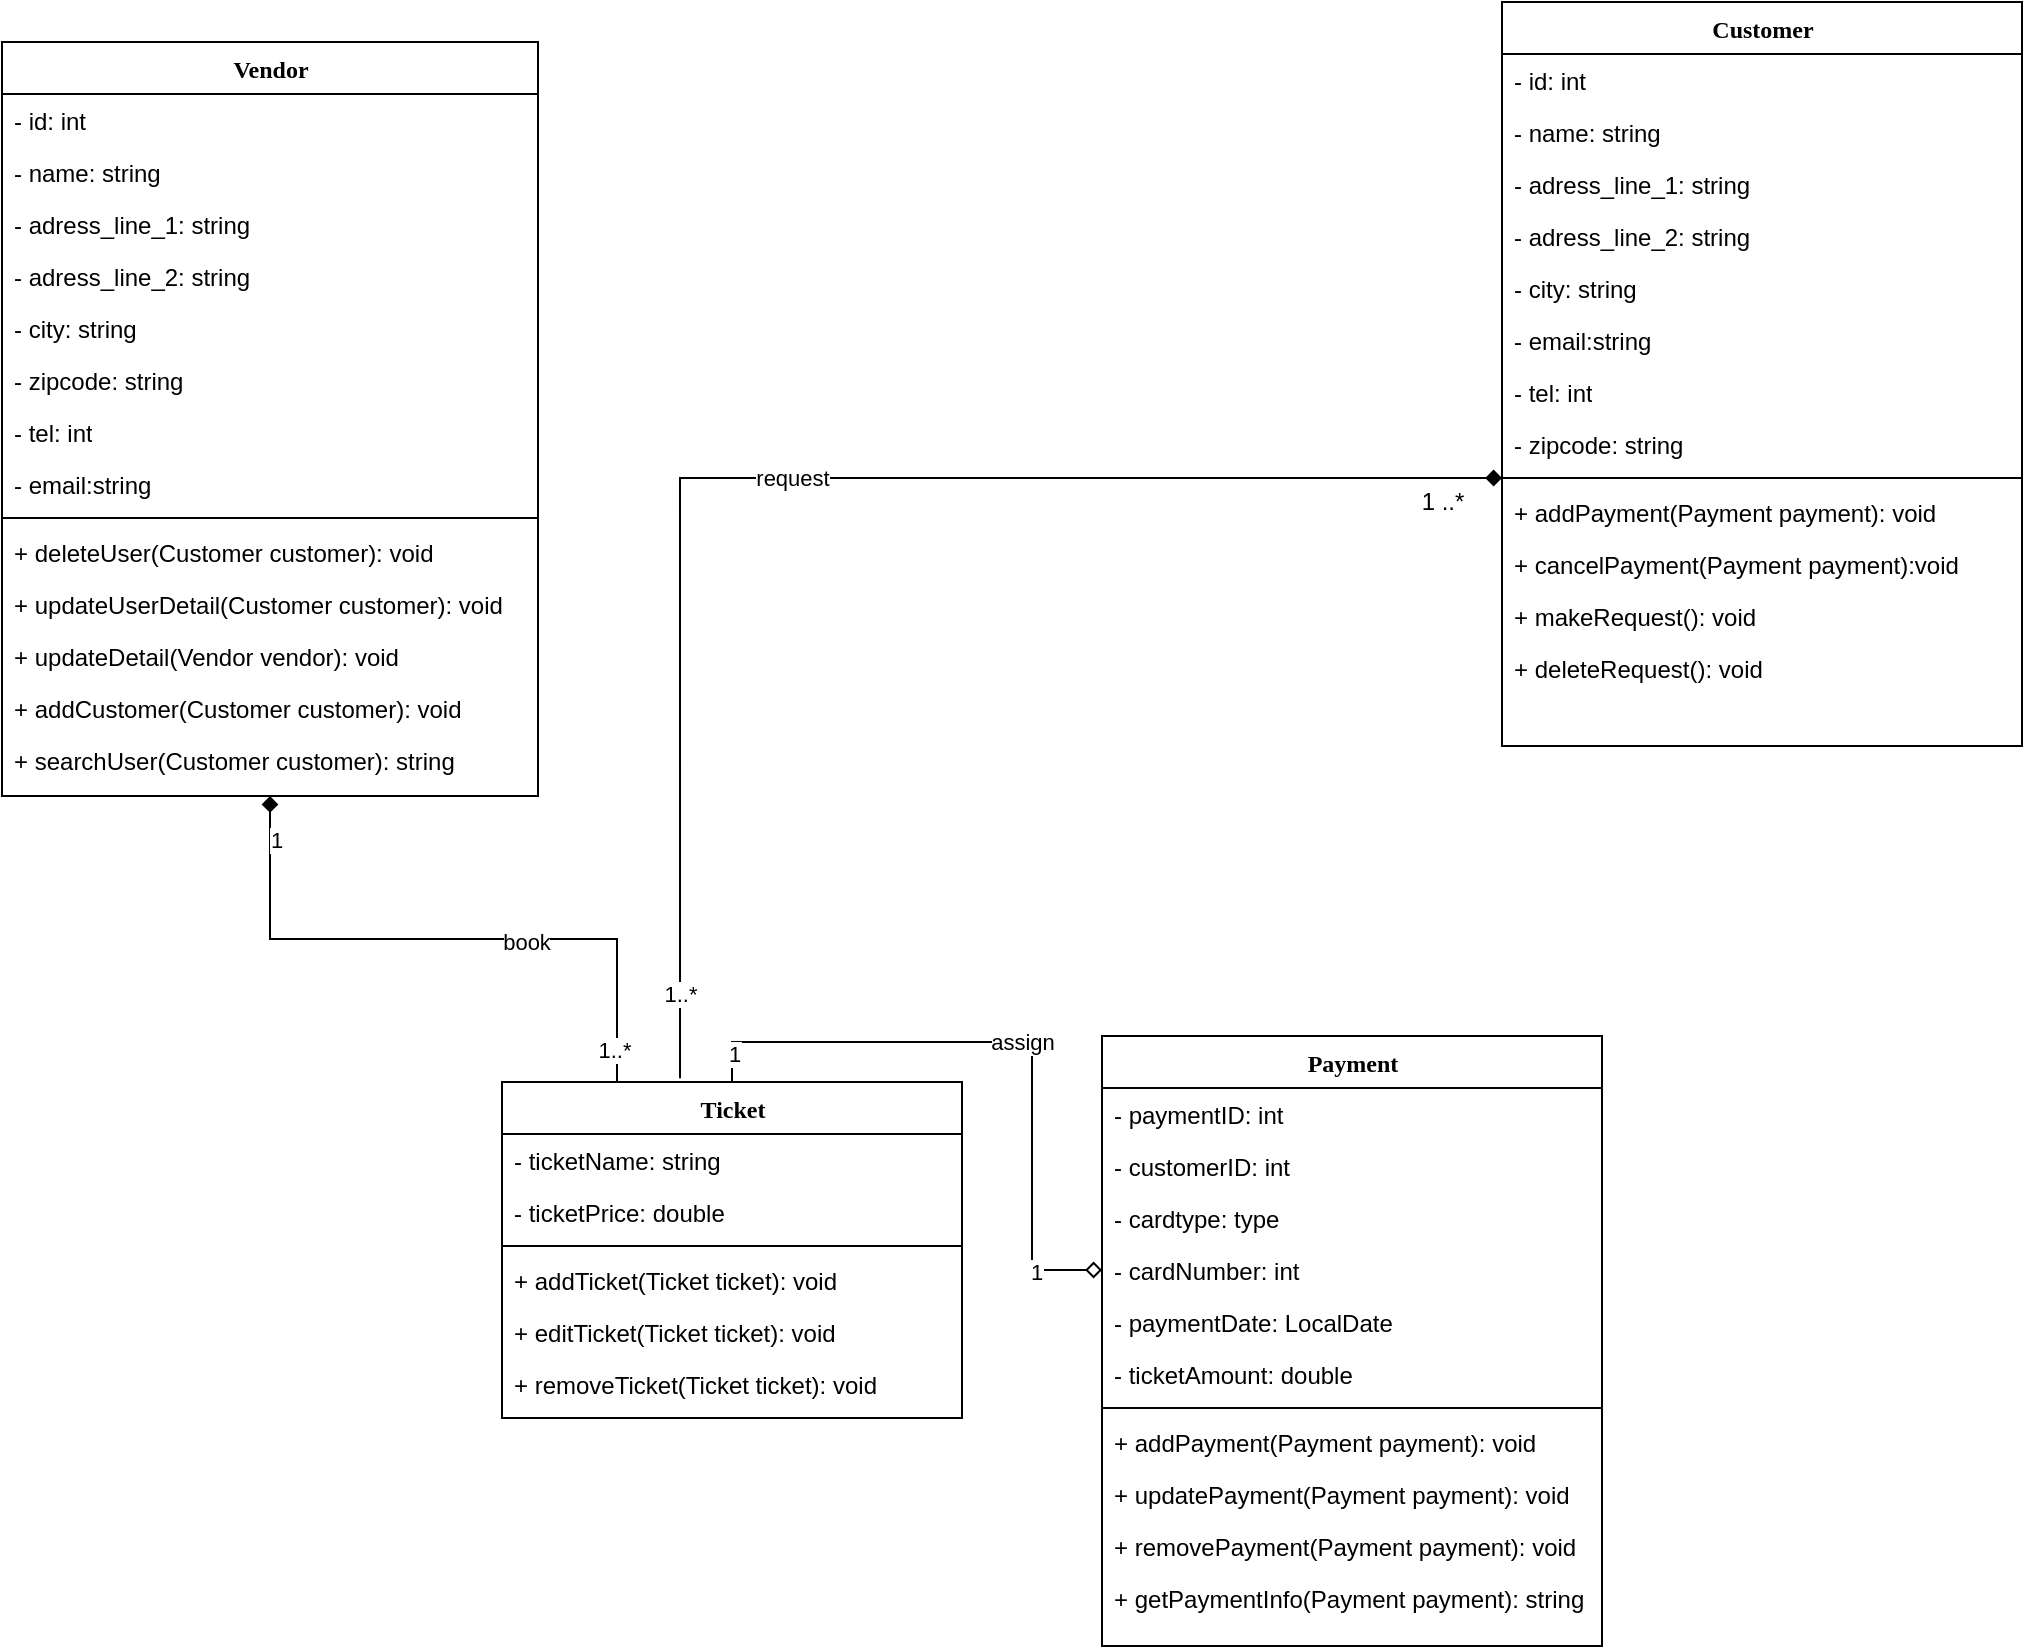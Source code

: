 <mxfile version="15.9.6" type="github">
  <diagram name="Page-1" id="6133507b-19e7-1e82-6fc7-422aa6c4b21f">
    <mxGraphModel dx="2733" dy="1865" grid="1" gridSize="10" guides="1" tooltips="1" connect="1" arrows="1" fold="1" page="1" pageScale="1" pageWidth="1100" pageHeight="850" background="none" math="0" shadow="0">
      <root>
        <mxCell id="0" />
        <mxCell id="1" parent="0" />
        <mxCell id="235556782a83e6d0-1" value="Ticket" style="swimlane;html=1;fontStyle=1;align=center;verticalAlign=top;childLayout=stackLayout;horizontal=1;startSize=26;horizontalStack=0;resizeParent=1;resizeLast=0;collapsible=1;marginBottom=0;swimlaneFillColor=#ffffff;rounded=0;shadow=0;comic=0;labelBackgroundColor=none;strokeWidth=1;fillColor=none;fontFamily=Verdana;fontSize=12" parent="1" vertex="1">
          <mxGeometry x="-790" y="-300" width="230" height="168" as="geometry" />
        </mxCell>
        <mxCell id="235556782a83e6d0-5" value="- ticketName: string" style="text;html=1;strokeColor=none;fillColor=none;align=left;verticalAlign=top;spacingLeft=4;spacingRight=4;whiteSpace=wrap;overflow=hidden;rotatable=0;points=[[0,0.5],[1,0.5]];portConstraint=eastwest;" parent="235556782a83e6d0-1" vertex="1">
          <mxGeometry y="26" width="230" height="26" as="geometry" />
        </mxCell>
        <mxCell id="LFKJ4DJ0kdJVVCBu7CJj-26" value="- ticketPrice: double" style="text;html=1;strokeColor=none;fillColor=none;align=left;verticalAlign=top;spacingLeft=4;spacingRight=4;whiteSpace=wrap;overflow=hidden;rotatable=0;points=[[0,0.5],[1,0.5]];portConstraint=eastwest;" parent="235556782a83e6d0-1" vertex="1">
          <mxGeometry y="52" width="230" height="26" as="geometry" />
        </mxCell>
        <mxCell id="235556782a83e6d0-6" value="" style="line;html=1;strokeWidth=1;fillColor=none;align=left;verticalAlign=middle;spacingTop=-1;spacingLeft=3;spacingRight=3;rotatable=0;labelPosition=right;points=[];portConstraint=eastwest;" parent="235556782a83e6d0-1" vertex="1">
          <mxGeometry y="78" width="230" height="8" as="geometry" />
        </mxCell>
        <mxCell id="235556782a83e6d0-7" value="+ addTicket(Ticket ticket): void" style="text;html=1;strokeColor=none;fillColor=none;align=left;verticalAlign=top;spacingLeft=4;spacingRight=4;whiteSpace=wrap;overflow=hidden;rotatable=0;points=[[0,0.5],[1,0.5]];portConstraint=eastwest;" parent="235556782a83e6d0-1" vertex="1">
          <mxGeometry y="86" width="230" height="26" as="geometry" />
        </mxCell>
        <mxCell id="LFKJ4DJ0kdJVVCBu7CJj-37" value="+ editTicket(Ticket ticket): void" style="text;html=1;strokeColor=none;fillColor=none;align=left;verticalAlign=top;spacingLeft=4;spacingRight=4;whiteSpace=wrap;overflow=hidden;rotatable=0;points=[[0,0.5],[1,0.5]];portConstraint=eastwest;" parent="235556782a83e6d0-1" vertex="1">
          <mxGeometry y="112" width="230" height="26" as="geometry" />
        </mxCell>
        <mxCell id="LFKJ4DJ0kdJVVCBu7CJj-38" value="+ removeTicket(Ticket ticket): void" style="text;html=1;strokeColor=none;fillColor=none;align=left;verticalAlign=top;spacingLeft=4;spacingRight=4;whiteSpace=wrap;overflow=hidden;rotatable=0;points=[[0,0.5],[1,0.5]];portConstraint=eastwest;" parent="235556782a83e6d0-1" vertex="1">
          <mxGeometry y="138" width="230" height="26" as="geometry" />
        </mxCell>
        <mxCell id="VvbC0j81pg6WPmM48NRY-22" style="edgeStyle=orthogonalEdgeStyle;rounded=0;orthogonalLoop=1;jettySize=auto;html=1;endArrow=none;endFill=0;startArrow=diamond;startFill=1;entryX=0.25;entryY=0;entryDx=0;entryDy=0;" parent="1" source="78961159f06e98e8-17" target="235556782a83e6d0-1" edge="1">
          <mxGeometry relative="1" as="geometry">
            <mxPoint x="-930" y="-823" as="targetPoint" />
          </mxGeometry>
        </mxCell>
        <mxCell id="VvbC0j81pg6WPmM48NRY-35" value="&lt;div&gt;book&lt;/div&gt;" style="edgeLabel;html=1;align=center;verticalAlign=middle;resizable=0;points=[];" parent="VvbC0j81pg6WPmM48NRY-22" vertex="1" connectable="0">
          <mxGeometry x="0.259" y="-1" relative="1" as="geometry">
            <mxPoint as="offset" />
          </mxGeometry>
        </mxCell>
        <mxCell id="VvbC0j81pg6WPmM48NRY-54" value="1..*" style="edgeLabel;html=1;align=center;verticalAlign=middle;resizable=0;points=[];" parent="VvbC0j81pg6WPmM48NRY-22" vertex="1" connectable="0">
          <mxGeometry x="0.896" y="-2" relative="1" as="geometry">
            <mxPoint as="offset" />
          </mxGeometry>
        </mxCell>
        <mxCell id="VvbC0j81pg6WPmM48NRY-84" value="1" style="edgeLabel;html=1;align=center;verticalAlign=middle;resizable=0;points=[];" parent="VvbC0j81pg6WPmM48NRY-22" vertex="1" connectable="0">
          <mxGeometry x="-0.861" y="3" relative="1" as="geometry">
            <mxPoint as="offset" />
          </mxGeometry>
        </mxCell>
        <mxCell id="78961159f06e98e8-17" value="Vendor" style="swimlane;html=1;fontStyle=1;align=center;verticalAlign=top;childLayout=stackLayout;horizontal=1;startSize=26;horizontalStack=0;resizeParent=1;resizeLast=0;collapsible=1;marginBottom=0;swimlaneFillColor=#ffffff;rounded=0;shadow=0;comic=0;labelBackgroundColor=none;strokeWidth=1;fillColor=none;fontFamily=Verdana;fontSize=12" parent="1" vertex="1">
          <mxGeometry x="-1040" y="-820" width="268" height="377" as="geometry" />
        </mxCell>
        <mxCell id="LFKJ4DJ0kdJVVCBu7CJj-86" value="- id: int" style="text;html=1;strokeColor=none;fillColor=none;align=left;verticalAlign=top;spacingLeft=4;spacingRight=4;whiteSpace=wrap;overflow=hidden;rotatable=0;points=[[0,0.5],[1,0.5]];portConstraint=eastwest;" parent="78961159f06e98e8-17" vertex="1">
          <mxGeometry y="26" width="268" height="26" as="geometry" />
        </mxCell>
        <mxCell id="LFKJ4DJ0kdJVVCBu7CJj-87" value="- name: string" style="text;html=1;strokeColor=none;fillColor=none;align=left;verticalAlign=top;spacingLeft=4;spacingRight=4;whiteSpace=wrap;overflow=hidden;rotatable=0;points=[[0,0.5],[1,0.5]];portConstraint=eastwest;" parent="78961159f06e98e8-17" vertex="1">
          <mxGeometry y="52" width="268" height="26" as="geometry" />
        </mxCell>
        <mxCell id="LFKJ4DJ0kdJVVCBu7CJj-88" value="- adress_line_1: string" style="text;html=1;strokeColor=none;fillColor=none;align=left;verticalAlign=top;spacingLeft=4;spacingRight=4;whiteSpace=wrap;overflow=hidden;rotatable=0;points=[[0,0.5],[1,0.5]];portConstraint=eastwest;" parent="78961159f06e98e8-17" vertex="1">
          <mxGeometry y="78" width="268" height="26" as="geometry" />
        </mxCell>
        <mxCell id="LFKJ4DJ0kdJVVCBu7CJj-89" value="- adress_line_2: string" style="text;html=1;strokeColor=none;fillColor=none;align=left;verticalAlign=top;spacingLeft=4;spacingRight=4;whiteSpace=wrap;overflow=hidden;rotatable=0;points=[[0,0.5],[1,0.5]];portConstraint=eastwest;" parent="78961159f06e98e8-17" vertex="1">
          <mxGeometry y="104" width="268" height="26" as="geometry" />
        </mxCell>
        <mxCell id="LFKJ4DJ0kdJVVCBu7CJj-90" value="- city: string" style="text;html=1;strokeColor=none;fillColor=none;align=left;verticalAlign=top;spacingLeft=4;spacingRight=4;whiteSpace=wrap;overflow=hidden;rotatable=0;points=[[0,0.5],[1,0.5]];portConstraint=eastwest;" parent="78961159f06e98e8-17" vertex="1">
          <mxGeometry y="130" width="268" height="26" as="geometry" />
        </mxCell>
        <mxCell id="LFKJ4DJ0kdJVVCBu7CJj-93" value="- zipcode: string" style="text;html=1;strokeColor=none;fillColor=none;align=left;verticalAlign=top;spacingLeft=4;spacingRight=4;whiteSpace=wrap;overflow=hidden;rotatable=0;points=[[0,0.5],[1,0.5]];portConstraint=eastwest;" parent="78961159f06e98e8-17" vertex="1">
          <mxGeometry y="156" width="268" height="26" as="geometry" />
        </mxCell>
        <mxCell id="LFKJ4DJ0kdJVVCBu7CJj-92" value="- tel: int" style="text;html=1;strokeColor=none;fillColor=none;align=left;verticalAlign=top;spacingLeft=4;spacingRight=4;whiteSpace=wrap;overflow=hidden;rotatable=0;points=[[0,0.5],[1,0.5]];portConstraint=eastwest;" parent="78961159f06e98e8-17" vertex="1">
          <mxGeometry y="182" width="268" height="26" as="geometry" />
        </mxCell>
        <mxCell id="LFKJ4DJ0kdJVVCBu7CJj-91" value="- email:string" style="text;html=1;strokeColor=none;fillColor=none;align=left;verticalAlign=top;spacingLeft=4;spacingRight=4;whiteSpace=wrap;overflow=hidden;rotatable=0;points=[[0,0.5],[1,0.5]];portConstraint=eastwest;" parent="78961159f06e98e8-17" vertex="1">
          <mxGeometry y="208" width="268" height="26" as="geometry" />
        </mxCell>
        <mxCell id="78961159f06e98e8-19" value="" style="line;html=1;strokeWidth=1;fillColor=none;align=left;verticalAlign=middle;spacingTop=-1;spacingLeft=3;spacingRight=3;rotatable=0;labelPosition=right;points=[];portConstraint=eastwest;" parent="78961159f06e98e8-17" vertex="1">
          <mxGeometry y="234" width="268" height="8" as="geometry" />
        </mxCell>
        <mxCell id="LFKJ4DJ0kdJVVCBu7CJj-12" value="+ deleteUser(Customer customer): void" style="text;html=1;strokeColor=none;fillColor=none;align=left;verticalAlign=top;spacingLeft=4;spacingRight=4;whiteSpace=wrap;overflow=hidden;rotatable=0;points=[[0,0.5],[1,0.5]];portConstraint=eastwest;" parent="78961159f06e98e8-17" vertex="1">
          <mxGeometry y="242" width="268" height="26" as="geometry" />
        </mxCell>
        <mxCell id="LFKJ4DJ0kdJVVCBu7CJj-3" value="+ updateUserDetail(Customer customer): void" style="text;html=1;strokeColor=none;fillColor=none;align=left;verticalAlign=top;spacingLeft=4;spacingRight=4;whiteSpace=wrap;overflow=hidden;rotatable=0;points=[[0,0.5],[1,0.5]];portConstraint=eastwest;" parent="78961159f06e98e8-17" vertex="1">
          <mxGeometry y="268" width="268" height="26" as="geometry" />
        </mxCell>
        <mxCell id="LFKJ4DJ0kdJVVCBu7CJj-4" value="+ updateDetail(Vendor vendor): void" style="text;html=1;strokeColor=none;fillColor=none;align=left;verticalAlign=top;spacingLeft=4;spacingRight=4;whiteSpace=wrap;overflow=hidden;rotatable=0;points=[[0,0.5],[1,0.5]];portConstraint=eastwest;" parent="78961159f06e98e8-17" vertex="1">
          <mxGeometry y="294" width="268" height="26" as="geometry" />
        </mxCell>
        <mxCell id="LFKJ4DJ0kdJVVCBu7CJj-10" value="+ addCustomer(Customer customer): void" style="text;html=1;strokeColor=none;fillColor=none;align=left;verticalAlign=top;spacingLeft=4;spacingRight=4;whiteSpace=wrap;overflow=hidden;rotatable=0;points=[[0,0.5],[1,0.5]];portConstraint=eastwest;" parent="78961159f06e98e8-17" vertex="1">
          <mxGeometry y="320" width="268" height="26" as="geometry" />
        </mxCell>
        <mxCell id="LFKJ4DJ0kdJVVCBu7CJj-11" value="+ searchUser(Customer customer): string" style="text;html=1;strokeColor=none;fillColor=none;align=left;verticalAlign=top;spacingLeft=4;spacingRight=4;whiteSpace=wrap;overflow=hidden;rotatable=0;points=[[0,0.5],[1,0.5]];portConstraint=eastwest;" parent="78961159f06e98e8-17" vertex="1">
          <mxGeometry y="346" width="268" height="26" as="geometry" />
        </mxCell>
        <mxCell id="78961159f06e98e8-43" value="Customer" style="swimlane;html=1;fontStyle=1;align=center;verticalAlign=top;childLayout=stackLayout;horizontal=1;startSize=26;horizontalStack=0;resizeParent=1;resizeLast=0;collapsible=1;marginBottom=0;swimlaneFillColor=#ffffff;rounded=0;shadow=0;comic=0;labelBackgroundColor=none;strokeWidth=1;fillColor=none;fontFamily=Verdana;fontSize=12" parent="1" vertex="1">
          <mxGeometry x="-290" y="-840" width="260" height="372" as="geometry" />
        </mxCell>
        <mxCell id="LFKJ4DJ0kdJVVCBu7CJj-70" value="- id: int" style="text;html=1;strokeColor=none;fillColor=none;align=left;verticalAlign=top;spacingLeft=4;spacingRight=4;whiteSpace=wrap;overflow=hidden;rotatable=0;points=[[0,0.5],[1,0.5]];portConstraint=eastwest;" parent="78961159f06e98e8-43" vertex="1">
          <mxGeometry y="26" width="260" height="26" as="geometry" />
        </mxCell>
        <mxCell id="LFKJ4DJ0kdJVVCBu7CJj-71" value="- name: string" style="text;html=1;strokeColor=none;fillColor=none;align=left;verticalAlign=top;spacingLeft=4;spacingRight=4;whiteSpace=wrap;overflow=hidden;rotatable=0;points=[[0,0.5],[1,0.5]];portConstraint=eastwest;" parent="78961159f06e98e8-43" vertex="1">
          <mxGeometry y="52" width="260" height="26" as="geometry" />
        </mxCell>
        <mxCell id="LFKJ4DJ0kdJVVCBu7CJj-72" value="- adress_line_1: string" style="text;html=1;strokeColor=none;fillColor=none;align=left;verticalAlign=top;spacingLeft=4;spacingRight=4;whiteSpace=wrap;overflow=hidden;rotatable=0;points=[[0,0.5],[1,0.5]];portConstraint=eastwest;" parent="78961159f06e98e8-43" vertex="1">
          <mxGeometry y="78" width="260" height="26" as="geometry" />
        </mxCell>
        <mxCell id="LFKJ4DJ0kdJVVCBu7CJj-73" value="- adress_line_2: string" style="text;html=1;strokeColor=none;fillColor=none;align=left;verticalAlign=top;spacingLeft=4;spacingRight=4;whiteSpace=wrap;overflow=hidden;rotatable=0;points=[[0,0.5],[1,0.5]];portConstraint=eastwest;" parent="78961159f06e98e8-43" vertex="1">
          <mxGeometry y="104" width="260" height="26" as="geometry" />
        </mxCell>
        <mxCell id="LFKJ4DJ0kdJVVCBu7CJj-74" value="- city: string" style="text;html=1;strokeColor=none;fillColor=none;align=left;verticalAlign=top;spacingLeft=4;spacingRight=4;whiteSpace=wrap;overflow=hidden;rotatable=0;points=[[0,0.5],[1,0.5]];portConstraint=eastwest;" parent="78961159f06e98e8-43" vertex="1">
          <mxGeometry y="130" width="260" height="26" as="geometry" />
        </mxCell>
        <mxCell id="LFKJ4DJ0kdJVVCBu7CJj-77" value="- email:string" style="text;html=1;strokeColor=none;fillColor=none;align=left;verticalAlign=top;spacingLeft=4;spacingRight=4;whiteSpace=wrap;overflow=hidden;rotatable=0;points=[[0,0.5],[1,0.5]];portConstraint=eastwest;" parent="78961159f06e98e8-43" vertex="1">
          <mxGeometry y="156" width="260" height="26" as="geometry" />
        </mxCell>
        <mxCell id="LFKJ4DJ0kdJVVCBu7CJj-76" value="- tel: int" style="text;html=1;strokeColor=none;fillColor=none;align=left;verticalAlign=top;spacingLeft=4;spacingRight=4;whiteSpace=wrap;overflow=hidden;rotatable=0;points=[[0,0.5],[1,0.5]];portConstraint=eastwest;" parent="78961159f06e98e8-43" vertex="1">
          <mxGeometry y="182" width="260" height="26" as="geometry" />
        </mxCell>
        <mxCell id="LFKJ4DJ0kdJVVCBu7CJj-75" value="- zipcode: string" style="text;html=1;strokeColor=none;fillColor=none;align=left;verticalAlign=top;spacingLeft=4;spacingRight=4;whiteSpace=wrap;overflow=hidden;rotatable=0;points=[[0,0.5],[1,0.5]];portConstraint=eastwest;" parent="78961159f06e98e8-43" vertex="1">
          <mxGeometry y="208" width="260" height="26" as="geometry" />
        </mxCell>
        <mxCell id="78961159f06e98e8-51" value="" style="line;html=1;strokeWidth=1;fillColor=none;align=left;verticalAlign=middle;spacingTop=-1;spacingLeft=3;spacingRight=3;rotatable=0;labelPosition=right;points=[];portConstraint=eastwest;" parent="78961159f06e98e8-43" vertex="1">
          <mxGeometry y="234" width="260" height="8" as="geometry" />
        </mxCell>
        <mxCell id="b94bc138ca980ef-2" value="+ addPayment(Payment payment): void" style="text;html=1;strokeColor=none;fillColor=none;align=left;verticalAlign=top;spacingLeft=4;spacingRight=4;whiteSpace=wrap;overflow=hidden;rotatable=0;points=[[0,0.5],[1,0.5]];portConstraint=eastwest;" parent="78961159f06e98e8-43" vertex="1">
          <mxGeometry y="242" width="260" height="26" as="geometry" />
        </mxCell>
        <mxCell id="b94bc138ca980ef-3" value="+ cancelPayment(Payment payment):void" style="text;html=1;strokeColor=none;fillColor=none;align=left;verticalAlign=top;spacingLeft=4;spacingRight=4;whiteSpace=wrap;overflow=hidden;rotatable=0;points=[[0,0.5],[1,0.5]];portConstraint=eastwest;" parent="78961159f06e98e8-43" vertex="1">
          <mxGeometry y="268" width="260" height="26" as="geometry" />
        </mxCell>
        <mxCell id="VvbC0j81pg6WPmM48NRY-86" value="+ makeRequest(): void" style="text;html=1;strokeColor=none;fillColor=none;align=left;verticalAlign=top;spacingLeft=4;spacingRight=4;whiteSpace=wrap;overflow=hidden;rotatable=0;points=[[0,0.5],[1,0.5]];portConstraint=eastwest;" parent="78961159f06e98e8-43" vertex="1">
          <mxGeometry y="294" width="260" height="26" as="geometry" />
        </mxCell>
        <mxCell id="LFKJ4DJ0kdJVVCBu7CJj-5" value="+ deleteRequest(): void" style="text;html=1;strokeColor=none;fillColor=none;align=left;verticalAlign=top;spacingLeft=4;spacingRight=4;whiteSpace=wrap;overflow=hidden;rotatable=0;points=[[0,0.5],[1,0.5]];portConstraint=eastwest;" parent="78961159f06e98e8-43" vertex="1">
          <mxGeometry y="320" width="260" height="26" as="geometry" />
        </mxCell>
        <mxCell id="VvbC0j81pg6WPmM48NRY-23" style="edgeStyle=orthogonalEdgeStyle;rounded=0;orthogonalLoop=1;jettySize=auto;html=1;entryX=0.5;entryY=0;entryDx=0;entryDy=0;endArrow=none;endFill=0;startArrow=diamond;startFill=0;exitX=0;exitY=0.5;exitDx=0;exitDy=0;" parent="1" source="78961159f06e98e8-109" target="235556782a83e6d0-1" edge="1">
          <mxGeometry relative="1" as="geometry">
            <mxPoint x="-810" y="-403" as="sourcePoint" />
          </mxGeometry>
        </mxCell>
        <mxCell id="VvbC0j81pg6WPmM48NRY-34" value="assign" style="edgeLabel;html=1;align=center;verticalAlign=middle;resizable=0;points=[];" parent="VvbC0j81pg6WPmM48NRY-23" vertex="1" connectable="0">
          <mxGeometry x="-0.036" relative="1" as="geometry">
            <mxPoint as="offset" />
          </mxGeometry>
        </mxCell>
        <mxCell id="VvbC0j81pg6WPmM48NRY-50" value="1" style="edgeLabel;html=1;align=center;verticalAlign=middle;resizable=0;points=[];" parent="VvbC0j81pg6WPmM48NRY-23" vertex="1" connectable="0">
          <mxGeometry x="0.908" y="1" relative="1" as="geometry">
            <mxPoint as="offset" />
          </mxGeometry>
        </mxCell>
        <mxCell id="VvbC0j81pg6WPmM48NRY-51" value="&lt;div&gt;1&lt;/div&gt;" style="edgeLabel;html=1;align=center;verticalAlign=middle;resizable=0;points=[];" parent="VvbC0j81pg6WPmM48NRY-23" vertex="1" connectable="0">
          <mxGeometry x="-0.793" y="1" relative="1" as="geometry">
            <mxPoint as="offset" />
          </mxGeometry>
        </mxCell>
        <mxCell id="78961159f06e98e8-108" value="Payment" style="swimlane;html=1;fontStyle=1;align=center;verticalAlign=top;childLayout=stackLayout;horizontal=1;startSize=26;horizontalStack=0;resizeParent=1;resizeLast=0;collapsible=1;marginBottom=0;swimlaneFillColor=#ffffff;rounded=0;shadow=0;comic=0;labelBackgroundColor=none;strokeWidth=1;fillColor=none;fontFamily=Verdana;fontSize=12" parent="1" vertex="1">
          <mxGeometry x="-490" y="-323" width="250" height="305" as="geometry" />
        </mxCell>
        <mxCell id="LFKJ4DJ0kdJVVCBu7CJj-6" value="- paymentID: int" style="text;html=1;strokeColor=none;fillColor=none;align=left;verticalAlign=top;spacingLeft=4;spacingRight=4;whiteSpace=wrap;overflow=hidden;rotatable=0;points=[[0,0.5],[1,0.5]];portConstraint=eastwest;" parent="78961159f06e98e8-108" vertex="1">
          <mxGeometry y="26" width="250" height="26" as="geometry" />
        </mxCell>
        <mxCell id="LFKJ4DJ0kdJVVCBu7CJj-7" value="- customerID: int" style="text;html=1;strokeColor=none;fillColor=none;align=left;verticalAlign=top;spacingLeft=4;spacingRight=4;whiteSpace=wrap;overflow=hidden;rotatable=0;points=[[0,0.5],[1,0.5]];portConstraint=eastwest;" parent="78961159f06e98e8-108" vertex="1">
          <mxGeometry y="52" width="250" height="26" as="geometry" />
        </mxCell>
        <mxCell id="78961159f06e98e8-110" value="- cardtype: type" style="text;html=1;strokeColor=none;fillColor=none;align=left;verticalAlign=top;spacingLeft=4;spacingRight=4;whiteSpace=wrap;overflow=hidden;rotatable=0;points=[[0,0.5],[1,0.5]];portConstraint=eastwest;" parent="78961159f06e98e8-108" vertex="1">
          <mxGeometry y="78" width="250" height="26" as="geometry" />
        </mxCell>
        <mxCell id="78961159f06e98e8-109" value="- cardNumber: int" style="text;html=1;strokeColor=none;fillColor=none;align=left;verticalAlign=top;spacingLeft=4;spacingRight=4;whiteSpace=wrap;overflow=hidden;rotatable=0;points=[[0,0.5],[1,0.5]];portConstraint=eastwest;" parent="78961159f06e98e8-108" vertex="1">
          <mxGeometry y="104" width="250" height="26" as="geometry" />
        </mxCell>
        <mxCell id="LFKJ4DJ0kdJVVCBu7CJj-8" value="- paymentDate: LocalDate" style="text;html=1;strokeColor=none;fillColor=none;align=left;verticalAlign=top;spacingLeft=4;spacingRight=4;whiteSpace=wrap;overflow=hidden;rotatable=0;points=[[0,0.5],[1,0.5]];portConstraint=eastwest;" parent="78961159f06e98e8-108" vertex="1">
          <mxGeometry y="130" width="250" height="26" as="geometry" />
        </mxCell>
        <mxCell id="LFKJ4DJ0kdJVVCBu7CJj-9" value="- ticketAmount: double" style="text;html=1;strokeColor=none;fillColor=none;align=left;verticalAlign=top;spacingLeft=4;spacingRight=4;whiteSpace=wrap;overflow=hidden;rotatable=0;points=[[0,0.5],[1,0.5]];portConstraint=eastwest;" parent="78961159f06e98e8-108" vertex="1">
          <mxGeometry y="156" width="250" height="26" as="geometry" />
        </mxCell>
        <mxCell id="78961159f06e98e8-116" value="" style="line;html=1;strokeWidth=1;fillColor=none;align=left;verticalAlign=middle;spacingTop=-1;spacingLeft=3;spacingRight=3;rotatable=0;labelPosition=right;points=[];portConstraint=eastwest;" parent="78961159f06e98e8-108" vertex="1">
          <mxGeometry y="182" width="250" height="8" as="geometry" />
        </mxCell>
        <mxCell id="78961159f06e98e8-117" value="+ addPayment(Payment payment): void" style="text;html=1;strokeColor=none;fillColor=none;align=left;verticalAlign=top;spacingLeft=4;spacingRight=4;whiteSpace=wrap;overflow=hidden;rotatable=0;points=[[0,0.5],[1,0.5]];portConstraint=eastwest;" parent="78961159f06e98e8-108" vertex="1">
          <mxGeometry y="190" width="250" height="26" as="geometry" />
        </mxCell>
        <mxCell id="LFKJ4DJ0kdJVVCBu7CJj-14" value="+ updatePayment(Payment payment): void" style="text;html=1;strokeColor=none;fillColor=none;align=left;verticalAlign=top;spacingLeft=4;spacingRight=4;whiteSpace=wrap;overflow=hidden;rotatable=0;points=[[0,0.5],[1,0.5]];portConstraint=eastwest;" parent="78961159f06e98e8-108" vertex="1">
          <mxGeometry y="216" width="250" height="26" as="geometry" />
        </mxCell>
        <mxCell id="LFKJ4DJ0kdJVVCBu7CJj-15" value="+ removePayment(Payment payment): void" style="text;html=1;strokeColor=none;fillColor=none;align=left;verticalAlign=top;spacingLeft=4;spacingRight=4;whiteSpace=wrap;overflow=hidden;rotatable=0;points=[[0,0.5],[1,0.5]];portConstraint=eastwest;" parent="78961159f06e98e8-108" vertex="1">
          <mxGeometry y="242" width="250" height="26" as="geometry" />
        </mxCell>
        <mxCell id="LFKJ4DJ0kdJVVCBu7CJj-16" value="+ getPaymentInfo(Payment payment): string" style="text;html=1;strokeColor=none;fillColor=none;align=left;verticalAlign=top;spacingLeft=4;spacingRight=4;whiteSpace=wrap;overflow=hidden;rotatable=0;points=[[0,0.5],[1,0.5]];portConstraint=eastwest;" parent="78961159f06e98e8-108" vertex="1">
          <mxGeometry y="268" width="250" height="26" as="geometry" />
        </mxCell>
        <mxCell id="VvbC0j81pg6WPmM48NRY-21" value="request" style="edgeStyle=orthogonalEdgeStyle;rounded=0;orthogonalLoop=1;jettySize=auto;html=1;endArrow=none;endFill=0;startArrow=diamond;startFill=1;entryX=0.387;entryY=-0.011;entryDx=0;entryDy=0;entryPerimeter=0;" parent="1" source="78961159f06e98e8-51" target="235556782a83e6d0-1" edge="1">
          <mxGeometry relative="1" as="geometry">
            <mxPoint x="-1020" y="-273" as="targetPoint" />
          </mxGeometry>
        </mxCell>
        <mxCell id="VvbC0j81pg6WPmM48NRY-53" value="1..*" style="edgeLabel;html=1;align=center;verticalAlign=middle;resizable=0;points=[];" parent="VvbC0j81pg6WPmM48NRY-21" vertex="1" connectable="0">
          <mxGeometry x="0.881" relative="1" as="geometry">
            <mxPoint as="offset" />
          </mxGeometry>
        </mxCell>
        <mxCell id="VvbC0j81pg6WPmM48NRY-27" value="1 ..*" style="text;html=1;align=center;verticalAlign=middle;resizable=0;points=[];autosize=1;strokeColor=none;fillColor=none;" parent="1" vertex="1">
          <mxGeometry x="-340" y="-600" width="40" height="20" as="geometry" />
        </mxCell>
      </root>
    </mxGraphModel>
  </diagram>
</mxfile>
